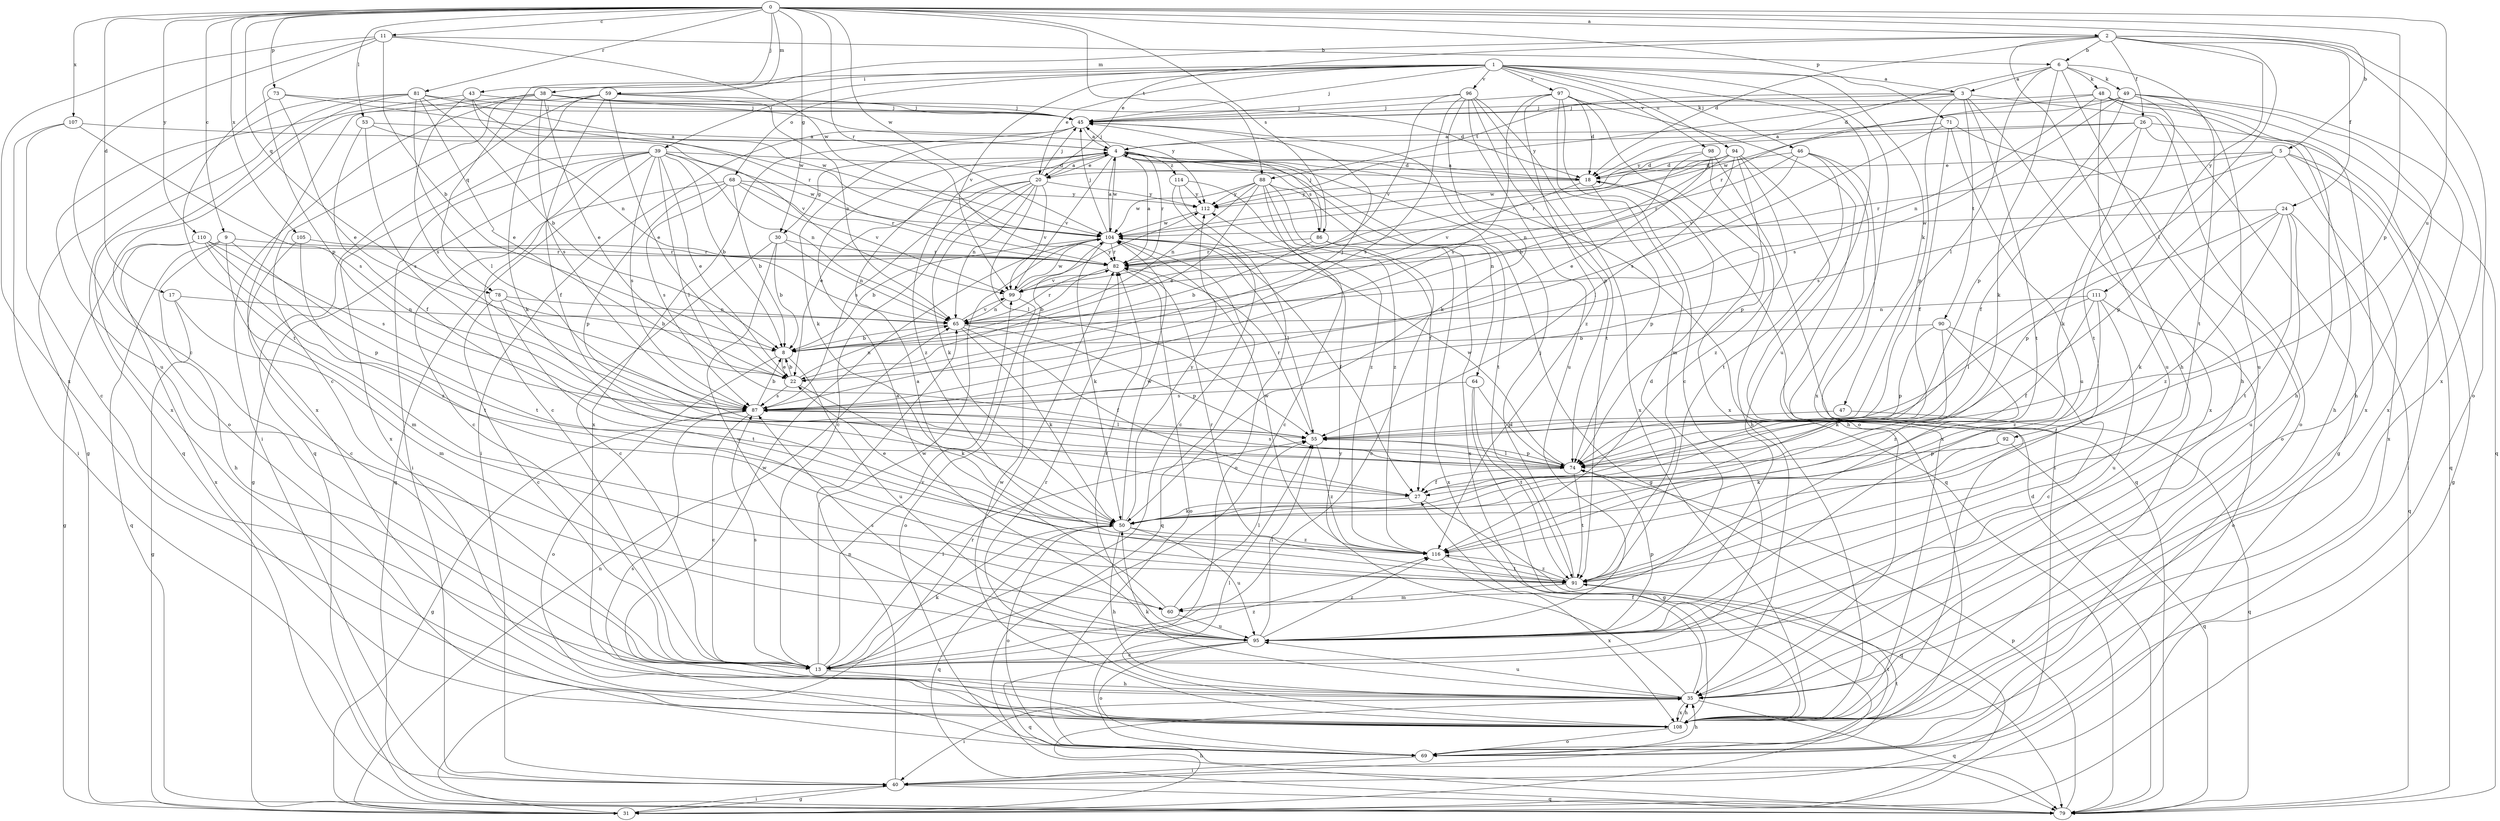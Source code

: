 strict digraph  {
0;
1;
2;
3;
4;
5;
6;
8;
9;
11;
13;
17;
18;
20;
22;
24;
26;
27;
30;
31;
35;
38;
39;
40;
43;
45;
46;
47;
48;
49;
50;
53;
55;
59;
60;
64;
65;
68;
69;
71;
73;
74;
78;
79;
81;
82;
86;
87;
88;
90;
91;
92;
94;
95;
96;
97;
98;
99;
104;
105;
107;
108;
110;
111;
112;
114;
116;
0 -> 2  [label=a];
0 -> 5  [label=b];
0 -> 9  [label=c];
0 -> 11  [label=c];
0 -> 17  [label=d];
0 -> 30  [label=g];
0 -> 43  [label=j];
0 -> 53  [label=l];
0 -> 59  [label=m];
0 -> 71  [label=p];
0 -> 73  [label=p];
0 -> 74  [label=p];
0 -> 78  [label=q];
0 -> 81  [label=r];
0 -> 82  [label=r];
0 -> 86  [label=s];
0 -> 88  [label=t];
0 -> 92  [label=u];
0 -> 104  [label=w];
0 -> 105  [label=x];
0 -> 107  [label=x];
0 -> 110  [label=y];
1 -> 3  [label=a];
1 -> 20  [label=e];
1 -> 38  [label=i];
1 -> 39  [label=i];
1 -> 45  [label=j];
1 -> 46  [label=k];
1 -> 47  [label=k];
1 -> 68  [label=o];
1 -> 78  [label=q];
1 -> 94  [label=u];
1 -> 95  [label=u];
1 -> 96  [label=v];
1 -> 97  [label=v];
1 -> 98  [label=v];
1 -> 99  [label=v];
1 -> 108  [label=x];
2 -> 6  [label=b];
2 -> 18  [label=d];
2 -> 20  [label=e];
2 -> 24  [label=f];
2 -> 26  [label=f];
2 -> 35  [label=h];
2 -> 55  [label=l];
2 -> 59  [label=m];
2 -> 69  [label=o];
2 -> 108  [label=x];
2 -> 111  [label=y];
3 -> 45  [label=j];
3 -> 69  [label=o];
3 -> 74  [label=p];
3 -> 88  [label=t];
3 -> 90  [label=t];
3 -> 91  [label=t];
3 -> 108  [label=x];
3 -> 112  [label=y];
4 -> 18  [label=d];
4 -> 20  [label=e];
4 -> 30  [label=g];
4 -> 31  [label=g];
4 -> 45  [label=j];
4 -> 64  [label=n];
4 -> 79  [label=q];
4 -> 82  [label=r];
4 -> 86  [label=s];
4 -> 91  [label=t];
4 -> 99  [label=v];
4 -> 104  [label=w];
4 -> 114  [label=z];
4 -> 116  [label=z];
5 -> 20  [label=e];
5 -> 31  [label=g];
5 -> 40  [label=i];
5 -> 74  [label=p];
5 -> 82  [label=r];
5 -> 87  [label=s];
5 -> 108  [label=x];
6 -> 3  [label=a];
6 -> 18  [label=d];
6 -> 35  [label=h];
6 -> 48  [label=k];
6 -> 49  [label=k];
6 -> 50  [label=k];
6 -> 55  [label=l];
6 -> 91  [label=t];
8 -> 22  [label=e];
8 -> 69  [label=o];
8 -> 95  [label=u];
9 -> 35  [label=h];
9 -> 60  [label=m];
9 -> 79  [label=q];
9 -> 82  [label=r];
9 -> 91  [label=t];
11 -> 6  [label=b];
11 -> 8  [label=b];
11 -> 13  [label=c];
11 -> 74  [label=p];
11 -> 104  [label=w];
11 -> 108  [label=x];
13 -> 35  [label=h];
13 -> 50  [label=k];
13 -> 55  [label=l];
13 -> 87  [label=s];
13 -> 99  [label=v];
13 -> 104  [label=w];
13 -> 116  [label=z];
17 -> 31  [label=g];
17 -> 60  [label=m];
17 -> 65  [label=n];
18 -> 4  [label=a];
18 -> 74  [label=p];
18 -> 99  [label=v];
18 -> 112  [label=y];
20 -> 4  [label=a];
20 -> 13  [label=c];
20 -> 22  [label=e];
20 -> 45  [label=j];
20 -> 50  [label=k];
20 -> 55  [label=l];
20 -> 65  [label=n];
20 -> 87  [label=s];
20 -> 99  [label=v];
20 -> 112  [label=y];
22 -> 8  [label=b];
22 -> 45  [label=j];
22 -> 50  [label=k];
22 -> 65  [label=n];
22 -> 87  [label=s];
24 -> 50  [label=k];
24 -> 74  [label=p];
24 -> 79  [label=q];
24 -> 91  [label=t];
24 -> 95  [label=u];
24 -> 104  [label=w];
24 -> 116  [label=z];
26 -> 4  [label=a];
26 -> 27  [label=f];
26 -> 35  [label=h];
26 -> 50  [label=k];
26 -> 79  [label=q];
26 -> 112  [label=y];
27 -> 50  [label=k];
27 -> 79  [label=q];
30 -> 8  [label=b];
30 -> 13  [label=c];
30 -> 65  [label=n];
30 -> 82  [label=r];
30 -> 95  [label=u];
31 -> 35  [label=h];
31 -> 40  [label=i];
31 -> 65  [label=n];
31 -> 82  [label=r];
35 -> 27  [label=f];
35 -> 40  [label=i];
35 -> 50  [label=k];
35 -> 79  [label=q];
35 -> 82  [label=r];
35 -> 95  [label=u];
35 -> 104  [label=w];
35 -> 108  [label=x];
35 -> 112  [label=y];
38 -> 13  [label=c];
38 -> 18  [label=d];
38 -> 22  [label=e];
38 -> 45  [label=j];
38 -> 69  [label=o];
38 -> 87  [label=s];
38 -> 108  [label=x];
38 -> 112  [label=y];
39 -> 8  [label=b];
39 -> 13  [label=c];
39 -> 18  [label=d];
39 -> 22  [label=e];
39 -> 31  [label=g];
39 -> 40  [label=i];
39 -> 55  [label=l];
39 -> 65  [label=n];
39 -> 79  [label=q];
39 -> 87  [label=s];
39 -> 104  [label=w];
39 -> 108  [label=x];
40 -> 31  [label=g];
40 -> 65  [label=n];
40 -> 79  [label=q];
40 -> 91  [label=t];
43 -> 45  [label=j];
43 -> 65  [label=n];
43 -> 82  [label=r];
43 -> 87  [label=s];
43 -> 95  [label=u];
45 -> 4  [label=a];
45 -> 40  [label=i];
45 -> 50  [label=k];
45 -> 108  [label=x];
46 -> 18  [label=d];
46 -> 40  [label=i];
46 -> 82  [label=r];
46 -> 91  [label=t];
46 -> 99  [label=v];
46 -> 108  [label=x];
47 -> 55  [label=l];
47 -> 79  [label=q];
48 -> 31  [label=g];
48 -> 35  [label=h];
48 -> 45  [label=j];
48 -> 65  [label=n];
48 -> 79  [label=q];
48 -> 82  [label=r];
48 -> 95  [label=u];
48 -> 108  [label=x];
49 -> 35  [label=h];
49 -> 45  [label=j];
49 -> 74  [label=p];
49 -> 87  [label=s];
49 -> 91  [label=t];
49 -> 95  [label=u];
49 -> 104  [label=w];
49 -> 108  [label=x];
50 -> 22  [label=e];
50 -> 35  [label=h];
50 -> 69  [label=o];
50 -> 79  [label=q];
50 -> 95  [label=u];
50 -> 104  [label=w];
50 -> 112  [label=y];
50 -> 116  [label=z];
53 -> 4  [label=a];
53 -> 27  [label=f];
53 -> 87  [label=s];
53 -> 99  [label=v];
55 -> 74  [label=p];
55 -> 82  [label=r];
55 -> 116  [label=z];
59 -> 22  [label=e];
59 -> 27  [label=f];
59 -> 40  [label=i];
59 -> 45  [label=j];
59 -> 50  [label=k];
59 -> 65  [label=n];
59 -> 79  [label=q];
60 -> 4  [label=a];
60 -> 55  [label=l];
60 -> 95  [label=u];
64 -> 31  [label=g];
64 -> 74  [label=p];
64 -> 87  [label=s];
64 -> 91  [label=t];
65 -> 8  [label=b];
65 -> 27  [label=f];
65 -> 50  [label=k];
65 -> 74  [label=p];
65 -> 82  [label=r];
65 -> 99  [label=v];
68 -> 8  [label=b];
68 -> 13  [label=c];
68 -> 74  [label=p];
68 -> 82  [label=r];
68 -> 87  [label=s];
68 -> 99  [label=v];
68 -> 112  [label=y];
69 -> 35  [label=h];
69 -> 40  [label=i];
69 -> 91  [label=t];
71 -> 4  [label=a];
71 -> 27  [label=f];
71 -> 69  [label=o];
71 -> 87  [label=s];
71 -> 95  [label=u];
73 -> 22  [label=e];
73 -> 45  [label=j];
73 -> 91  [label=t];
73 -> 104  [label=w];
74 -> 27  [label=f];
74 -> 55  [label=l];
74 -> 87  [label=s];
74 -> 91  [label=t];
74 -> 104  [label=w];
78 -> 8  [label=b];
78 -> 13  [label=c];
78 -> 65  [label=n];
78 -> 91  [label=t];
79 -> 18  [label=d];
79 -> 74  [label=p];
81 -> 8  [label=b];
81 -> 22  [label=e];
81 -> 31  [label=g];
81 -> 45  [label=j];
81 -> 55  [label=l];
81 -> 79  [label=q];
81 -> 104  [label=w];
81 -> 108  [label=x];
82 -> 4  [label=a];
82 -> 8  [label=b];
82 -> 69  [label=o];
82 -> 99  [label=v];
86 -> 8  [label=b];
86 -> 13  [label=c];
86 -> 45  [label=j];
86 -> 82  [label=r];
86 -> 108  [label=x];
87 -> 8  [label=b];
87 -> 13  [label=c];
87 -> 31  [label=g];
87 -> 55  [label=l];
88 -> 13  [label=c];
88 -> 22  [label=e];
88 -> 27  [label=f];
88 -> 65  [label=n];
88 -> 104  [label=w];
88 -> 108  [label=x];
88 -> 112  [label=y];
88 -> 116  [label=z];
90 -> 8  [label=b];
90 -> 13  [label=c];
90 -> 50  [label=k];
90 -> 74  [label=p];
90 -> 116  [label=z];
91 -> 18  [label=d];
91 -> 45  [label=j];
91 -> 60  [label=m];
91 -> 82  [label=r];
91 -> 116  [label=z];
92 -> 50  [label=k];
92 -> 74  [label=p];
92 -> 79  [label=q];
94 -> 18  [label=d];
94 -> 35  [label=h];
94 -> 55  [label=l];
94 -> 65  [label=n];
94 -> 74  [label=p];
94 -> 82  [label=r];
94 -> 104  [label=w];
94 -> 116  [label=z];
95 -> 4  [label=a];
95 -> 13  [label=c];
95 -> 55  [label=l];
95 -> 69  [label=o];
95 -> 74  [label=p];
95 -> 79  [label=q];
95 -> 82  [label=r];
95 -> 87  [label=s];
95 -> 116  [label=z];
96 -> 45  [label=j];
96 -> 50  [label=k];
96 -> 74  [label=p];
96 -> 87  [label=s];
96 -> 91  [label=t];
96 -> 95  [label=u];
96 -> 99  [label=v];
96 -> 108  [label=x];
97 -> 13  [label=c];
97 -> 18  [label=d];
97 -> 45  [label=j];
97 -> 60  [label=m];
97 -> 69  [label=o];
97 -> 87  [label=s];
97 -> 108  [label=x];
97 -> 116  [label=z];
98 -> 8  [label=b];
98 -> 18  [label=d];
98 -> 22  [label=e];
98 -> 35  [label=h];
98 -> 79  [label=q];
99 -> 65  [label=n];
99 -> 69  [label=o];
99 -> 104  [label=w];
99 -> 112  [label=y];
104 -> 4  [label=a];
104 -> 8  [label=b];
104 -> 27  [label=f];
104 -> 45  [label=j];
104 -> 50  [label=k];
104 -> 55  [label=l];
104 -> 79  [label=q];
104 -> 82  [label=r];
105 -> 13  [label=c];
105 -> 82  [label=r];
105 -> 91  [label=t];
107 -> 4  [label=a];
107 -> 13  [label=c];
107 -> 40  [label=i];
107 -> 87  [label=s];
108 -> 35  [label=h];
108 -> 55  [label=l];
108 -> 69  [label=o];
108 -> 87  [label=s];
108 -> 104  [label=w];
110 -> 31  [label=g];
110 -> 74  [label=p];
110 -> 82  [label=r];
110 -> 87  [label=s];
110 -> 108  [label=x];
110 -> 116  [label=z];
111 -> 27  [label=f];
111 -> 55  [label=l];
111 -> 65  [label=n];
111 -> 69  [label=o];
111 -> 95  [label=u];
111 -> 116  [label=z];
112 -> 104  [label=w];
114 -> 13  [label=c];
114 -> 69  [label=o];
114 -> 112  [label=y];
114 -> 116  [label=z];
116 -> 91  [label=t];
116 -> 104  [label=w];
116 -> 108  [label=x];
}
